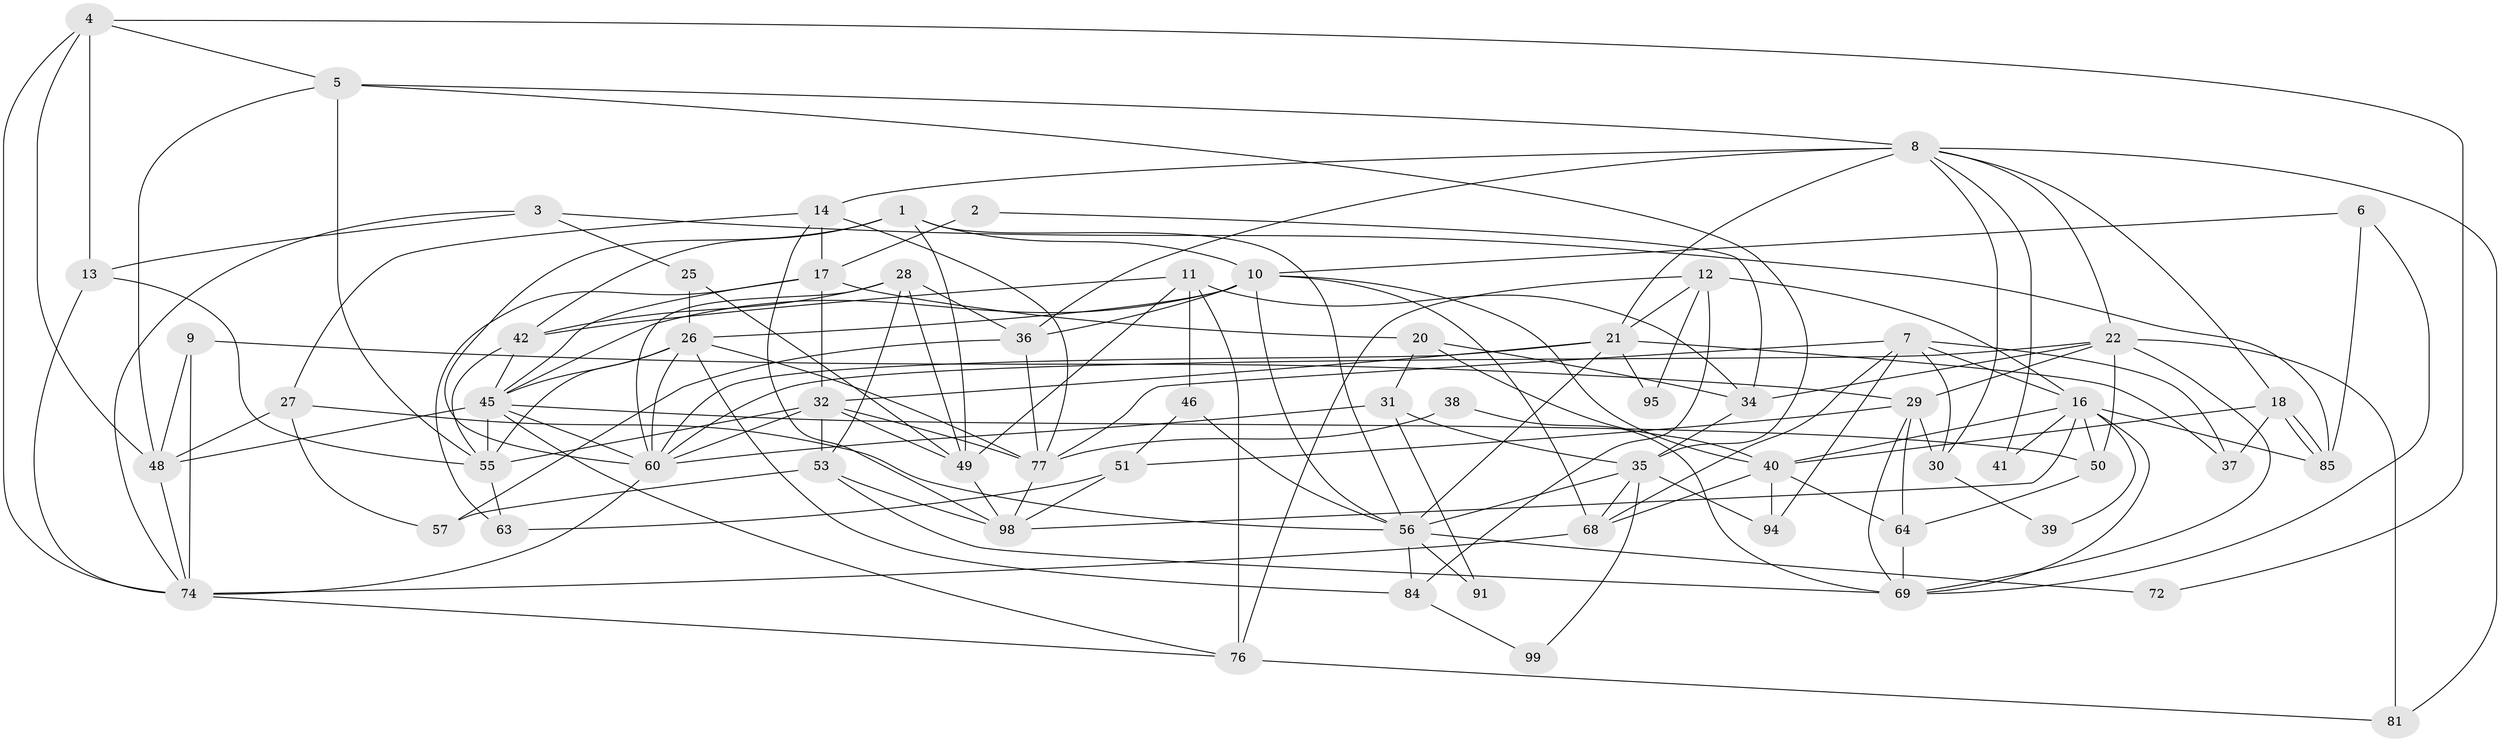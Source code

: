 // original degree distribution, {3: 0.29, 2: 0.13, 4: 0.22, 5: 0.22, 8: 0.02, 6: 0.11, 7: 0.01}
// Generated by graph-tools (version 1.1) at 2025/11/02/21/25 10:11:14]
// undirected, 64 vertices, 159 edges
graph export_dot {
graph [start="1"]
  node [color=gray90,style=filled];
  1 [super="+15"];
  2;
  3 [super="+44"];
  4;
  5 [super="+24"];
  6;
  7 [super="+75"];
  8 [super="+67"];
  9;
  10 [super="+19"];
  11 [super="+73"];
  12;
  13 [super="+92"];
  14;
  16 [super="+47"];
  17 [super="+23"];
  18 [super="+33"];
  20;
  21 [super="+66"];
  22 [super="+59"];
  25;
  26 [super="+54"];
  27;
  28 [super="+80"];
  29 [super="+52"];
  30 [super="+97"];
  31 [super="+62"];
  32 [super="+86"];
  34;
  35 [super="+43"];
  36;
  37;
  38;
  39;
  40 [super="+90"];
  41;
  42 [super="+65"];
  45 [super="+78"];
  46;
  48 [super="+82"];
  49 [super="+87"];
  50 [super="+79"];
  51 [super="+61"];
  53 [super="+83"];
  55 [super="+71"];
  56 [super="+58"];
  57;
  60 [super="+89"];
  63;
  64 [super="+70"];
  68;
  69 [super="+88"];
  72;
  74 [super="+96"];
  76 [super="+93"];
  77 [super="+100"];
  81;
  84;
  85;
  91;
  94;
  95;
  98;
  99;
  1 -- 10;
  1 -- 56;
  1 -- 42 [weight=2];
  1 -- 60;
  1 -- 49;
  2 -- 34;
  2 -- 17;
  3 -- 25;
  3 -- 13;
  3 -- 74;
  3 -- 85;
  4 -- 74;
  4 -- 5;
  4 -- 72;
  4 -- 48;
  4 -- 13;
  5 -- 35;
  5 -- 8;
  5 -- 48;
  5 -- 55;
  6 -- 10;
  6 -- 85;
  6 -- 69;
  7 -- 37;
  7 -- 16;
  7 -- 68;
  7 -- 77;
  7 -- 94;
  7 -- 30;
  8 -- 22;
  8 -- 36 [weight=2];
  8 -- 30;
  8 -- 81;
  8 -- 18;
  8 -- 21;
  8 -- 41;
  8 -- 14;
  9 -- 48;
  9 -- 29;
  9 -- 74;
  10 -- 26;
  10 -- 36;
  10 -- 68;
  10 -- 40;
  10 -- 56;
  10 -- 45;
  11 -- 34;
  11 -- 49;
  11 -- 42;
  11 -- 76;
  11 -- 46;
  12 -- 76;
  12 -- 84;
  12 -- 95;
  12 -- 16;
  12 -- 21;
  13 -- 74;
  13 -- 55;
  14 -- 98;
  14 -- 77;
  14 -- 27;
  14 -- 17;
  16 -- 85;
  16 -- 39;
  16 -- 50;
  16 -- 69;
  16 -- 98;
  16 -- 41;
  16 -- 40;
  17 -- 45;
  17 -- 20;
  17 -- 32;
  17 -- 63;
  18 -- 85;
  18 -- 85;
  18 -- 40;
  18 -- 37;
  20 -- 31;
  20 -- 34;
  20 -- 40;
  21 -- 95;
  21 -- 56;
  21 -- 32;
  21 -- 37;
  21 -- 60;
  22 -- 29 [weight=2];
  22 -- 60;
  22 -- 81;
  22 -- 34;
  22 -- 69;
  22 -- 50;
  25 -- 26;
  25 -- 49;
  26 -- 84;
  26 -- 55;
  26 -- 60;
  26 -- 77;
  26 -- 45;
  27 -- 48;
  27 -- 57;
  27 -- 56;
  28 -- 42;
  28 -- 36;
  28 -- 49;
  28 -- 53;
  28 -- 60;
  29 -- 51;
  29 -- 30 [weight=2];
  29 -- 64;
  29 -- 69;
  30 -- 39;
  31 -- 35;
  31 -- 91;
  31 -- 60;
  32 -- 77;
  32 -- 60;
  32 -- 53;
  32 -- 55;
  32 -- 49;
  34 -- 35;
  35 -- 68;
  35 -- 94;
  35 -- 99;
  35 -- 56;
  36 -- 57;
  36 -- 77;
  38 -- 69;
  38 -- 77;
  40 -- 68;
  40 -- 94;
  40 -- 64;
  42 -- 55;
  42 -- 45;
  45 -- 76;
  45 -- 50;
  45 -- 60;
  45 -- 48;
  45 -- 55;
  46 -- 56;
  46 -- 51;
  48 -- 74;
  49 -- 98;
  50 -- 64;
  51 -- 98;
  51 -- 63;
  53 -- 98;
  53 -- 69;
  53 -- 57;
  55 -- 63;
  56 -- 84;
  56 -- 91;
  56 -- 72;
  60 -- 74;
  64 -- 69;
  68 -- 74;
  74 -- 76;
  76 -- 81;
  77 -- 98;
  84 -- 99;
}
